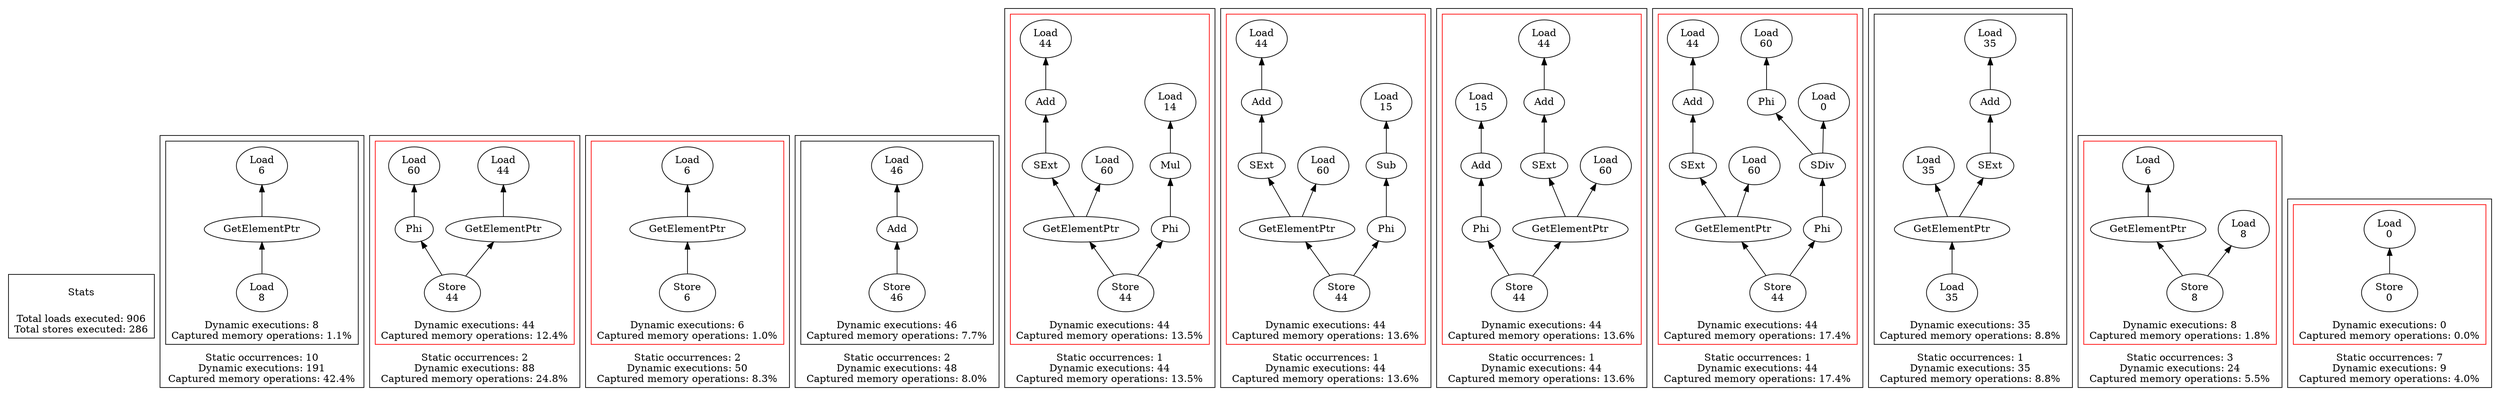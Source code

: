 strict digraph {
rankdir=BT
subgraph {
Stats [shape=plaintext]
cluster=true
label="Total loads executed: 906\nTotal stores executed: 286"
}
subgraph {
subgraph {
{
rank=min
"0_0_209" [label="Load\n8"]
}
"0_0_208" [label="GetElementPtr"]
"0_0_209" -> "0_0_208"
"0_0_202" [label="Load\n6"]
"0_0_208" -> "0_0_202"
cluster=true
label="Dynamic executions: 8\nCaptured memory operations: 1.1%"
}
cluster=true
label="Static occurrences: 10\nDynamic executions: 191\nCaptured memory operations: 42.4%"
}
subgraph {
subgraph {
{
rank=min
"1_0_282" [label="Store\n44"]
}
"1_0_277" [label="Phi"]
"1_0_282" -> "1_0_277"
"1_0_257" [label="Load\n60"]
"1_0_277" -> "1_0_257"
"1_0_281" [label="GetElementPtr"]
"1_0_282" -> "1_0_281"
"1_0_280" [label="Load\n44"]
"1_0_281" -> "1_0_280"
cluster=true
label="Dynamic executions: 44\nCaptured memory operations: 12.4%"
color=red
}
cluster=true
label="Static occurrences: 2\nDynamic executions: 88\nCaptured memory operations: 24.8%"
}
subgraph {
subgraph {
"2_0_224" [label="GetElementPtr"]
"2_0_201" [label="Load\n6"]
"2_0_224" -> "2_0_201"
{
rank=min
"2_0_225" [label="Store\n6"]
}
"2_0_225" -> "2_0_224"
cluster=true
label="Dynamic executions: 6\nCaptured memory operations: 1.0%"
color=red
}
cluster=true
label="Static occurrences: 2\nDynamic executions: 50\nCaptured memory operations: 8.3%"
}
subgraph {
subgraph {
{
rank=min
"3_0_177" [label="Store\n46"]
}
"3_0_176" [label="Add"]
"3_0_177" -> "3_0_176"
"3_0_175" [label="Load\n46"]
"3_0_176" -> "3_0_175"
cluster=true
label="Dynamic executions: 46\nCaptured memory operations: 7.7%"
}
cluster=true
label="Static occurrences: 2\nDynamic executions: 48\nCaptured memory operations: 8.0%"
}
subgraph {
subgraph {
"4_0_306" [label="Add"]
"4_0_305" [label="Load\n44"]
"4_0_306" -> "4_0_305"
"4_0_307" [label="SExt"]
"4_0_307" -> "4_0_306"
{
rank=min
"4_0_309" [label="Store\n44"]
}
"4_0_308" [label="GetElementPtr"]
"4_0_309" -> "4_0_308"
"4_0_255" [label="Load\n60"]
"4_0_308" -> "4_0_255"
"4_0_304" [label="Phi"]
"4_0_309" -> "4_0_304"
"4_0_308" -> "4_0_307"
"4_0_298" [label="Mul"]
"4_0_304" -> "4_0_298"
"4_0_297" [label="Load\n14"]
"4_0_298" -> "4_0_297"
cluster=true
label="Dynamic executions: 44\nCaptured memory operations: 13.5%"
color=red
}
cluster=true
label="Static occurrences: 1\nDynamic executions: 44\nCaptured memory operations: 13.5%"
}
subgraph {
subgraph {
"5_0_306" [label="Add"]
"5_0_305" [label="Load\n44"]
"5_0_306" -> "5_0_305"
"5_0_294" [label="Sub"]
"5_0_293" [label="Load\n15"]
"5_0_294" -> "5_0_293"
"5_0_307" [label="SExt"]
"5_0_307" -> "5_0_306"
{
rank=min
"5_0_309" [label="Store\n44"]
}
"5_0_308" [label="GetElementPtr"]
"5_0_309" -> "5_0_308"
"5_0_255" [label="Load\n60"]
"5_0_308" -> "5_0_255"
"5_0_304" [label="Phi"]
"5_0_309" -> "5_0_304"
"5_0_304" -> "5_0_294"
"5_0_308" -> "5_0_307"
cluster=true
label="Dynamic executions: 44\nCaptured memory operations: 13.6%"
color=red
}
cluster=true
label="Static occurrences: 1\nDynamic executions: 44\nCaptured memory operations: 13.6%"
}
subgraph {
subgraph {
"6_0_306" [label="Add"]
"6_0_305" [label="Load\n44"]
"6_0_306" -> "6_0_305"
"6_0_304" [label="Phi"]
"6_0_290" [label="Add"]
"6_0_304" -> "6_0_290"
"6_0_289" [label="Load\n15"]
"6_0_290" -> "6_0_289"
"6_0_307" [label="SExt"]
"6_0_307" -> "6_0_306"
{
rank=min
"6_0_309" [label="Store\n44"]
}
"6_0_308" [label="GetElementPtr"]
"6_0_309" -> "6_0_308"
"6_0_255" [label="Load\n60"]
"6_0_308" -> "6_0_255"
"6_0_309" -> "6_0_304"
"6_0_308" -> "6_0_307"
cluster=true
label="Dynamic executions: 44\nCaptured memory operations: 13.6%"
color=red
}
cluster=true
label="Static occurrences: 1\nDynamic executions: 44\nCaptured memory operations: 13.6%"
}
subgraph {
subgraph {
"7_0_306" [label="Add"]
"7_0_305" [label="Load\n44"]
"7_0_306" -> "7_0_305"
"7_0_302" [label="SDiv"]
"7_0_277" [label="Phi"]
"7_0_302" -> "7_0_277"
"7_0_307" [label="SExt"]
"7_0_307" -> "7_0_306"
{
rank=min
"7_0_309" [label="Store\n44"]
}
"7_0_308" [label="GetElementPtr"]
"7_0_309" -> "7_0_308"
"7_0_304" [label="Phi"]
"7_0_304" -> "7_0_302"
"7_0_257" [label="Load\n60"]
"7_0_277" -> "7_0_257"
"7_0_255" [label="Load\n60"]
"7_0_308" -> "7_0_255"
"7_0_309" -> "7_0_304"
"7_0_308" -> "7_0_307"
"7_0_301" [label="Load\n0"]
"7_0_302" -> "7_0_301"
cluster=true
label="Dynamic executions: 44\nCaptured memory operations: 17.4%"
color=red
}
cluster=true
label="Static occurrences: 1\nDynamic executions: 44\nCaptured memory operations: 17.4%"
}
subgraph {
subgraph {
"8_0_189" [label="GetElementPtr"]
"8_0_184" [label="Load\n35"]
"8_0_189" -> "8_0_184"
{
rank=min
"8_0_190" [label="Load\n35"]
}
"8_0_190" -> "8_0_189"
"8_0_187" [label="Add"]
"8_0_185" [label="Load\n35"]
"8_0_187" -> "8_0_185"
"8_0_188" [label="SExt"]
"8_0_188" -> "8_0_187"
"8_0_189" -> "8_0_188"
cluster=true
label="Dynamic executions: 35\nCaptured memory operations: 8.8%"
}
cluster=true
label="Static occurrences: 1\nDynamic executions: 35\nCaptured memory operations: 8.8%"
}
subgraph {
subgraph {
"9_0_210" [label="GetElementPtr"]
"9_0_201" [label="Load\n6"]
"9_0_210" -> "9_0_201"
{
rank=min
"9_0_211" [label="Store\n8"]
}
"9_0_211" -> "9_0_210"
"9_0_209" [label="Load\n8"]
"9_0_211" -> "9_0_209"
cluster=true
label="Dynamic executions: 8\nCaptured memory operations: 1.8%"
color=red
}
cluster=true
label="Static occurrences: 3\nDynamic executions: 24\nCaptured memory operations: 5.5%"
}
subgraph {
subgraph {
{
rank=min
"10_0_26" [label="Store\n0"]
}
"10_0_24" [label="Load\n0"]
"10_0_26" -> "10_0_24"
cluster=true
label="Dynamic executions: 0\nCaptured memory operations: 0.0%"
color=red
}
cluster=true
label="Static occurrences: 7\nDynamic executions: 9\nCaptured memory operations: 4.0%"
}
}
